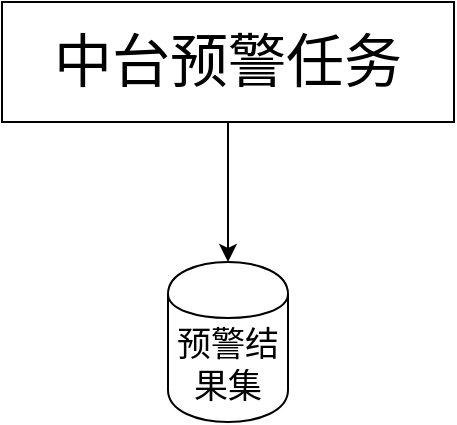 <mxfile version="13.10.6" type="github">
  <diagram name="Page-1" id="74e2e168-ea6b-b213-b513-2b3c1d86103e">
    <mxGraphModel dx="1351" dy="946" grid="0" gridSize="11" guides="1" tooltips="1" connect="1" arrows="1" fold="1" page="1" pageScale="1" pageWidth="1100" pageHeight="850" background="#ffffff" math="0" shadow="0">
      <root>
        <mxCell id="0" />
        <mxCell id="1" parent="0" />
        <mxCell id="Cbq1dcXYgktHrHffWFOS-3" value="" style="edgeStyle=orthogonalEdgeStyle;rounded=0;orthogonalLoop=1;jettySize=auto;html=1;fontSize=29;" edge="1" parent="1" source="Cbq1dcXYgktHrHffWFOS-1" target="Cbq1dcXYgktHrHffWFOS-2">
          <mxGeometry relative="1" as="geometry" />
        </mxCell>
        <mxCell id="Cbq1dcXYgktHrHffWFOS-1" value="中台预警任务" style="rounded=0;whiteSpace=wrap;html=1;fontSize=29;" vertex="1" parent="1">
          <mxGeometry x="82" y="35" width="226" height="60" as="geometry" />
        </mxCell>
        <mxCell id="Cbq1dcXYgktHrHffWFOS-2" value="预警结果集" style="shape=cylinder;whiteSpace=wrap;html=1;boundedLbl=1;backgroundOutline=1;rounded=0;fontSize=17;" vertex="1" parent="1">
          <mxGeometry x="165" y="165" width="60" height="80" as="geometry" />
        </mxCell>
      </root>
    </mxGraphModel>
  </diagram>
</mxfile>
